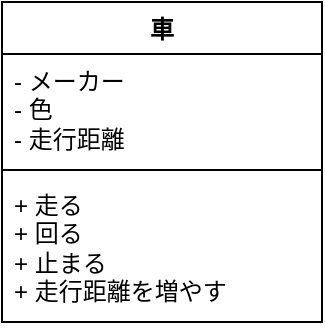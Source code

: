 <mxfile version="28.2.0">
  <diagram name="ページ1" id="kKuBHGFMGAIgxYUvx8ma">
    <mxGraphModel dx="786" dy="498" grid="1" gridSize="10" guides="1" tooltips="1" connect="1" arrows="1" fold="1" page="1" pageScale="1" pageWidth="583" pageHeight="827" math="0" shadow="0">
      <root>
        <mxCell id="0" />
        <mxCell id="1" parent="0" />
        <mxCell id="G8cMlo8O27Vjz-Fyb8yO-1" value="車" style="swimlane;fontStyle=1;align=center;verticalAlign=top;childLayout=stackLayout;horizontal=1;startSize=26;horizontalStack=0;resizeParent=1;resizeParentMax=0;resizeLast=0;collapsible=1;marginBottom=0;whiteSpace=wrap;html=1;" vertex="1" parent="1">
          <mxGeometry x="200" y="110" width="160" height="160" as="geometry" />
        </mxCell>
        <mxCell id="G8cMlo8O27Vjz-Fyb8yO-2" value="- メーカー&lt;div&gt;- 色&lt;/div&gt;&lt;div&gt;- 走行距離&lt;/div&gt;" style="text;strokeColor=none;fillColor=none;align=left;verticalAlign=top;spacingLeft=4;spacingRight=4;overflow=hidden;rotatable=0;points=[[0,0.5],[1,0.5]];portConstraint=eastwest;whiteSpace=wrap;html=1;" vertex="1" parent="G8cMlo8O27Vjz-Fyb8yO-1">
          <mxGeometry y="26" width="160" height="54" as="geometry" />
        </mxCell>
        <mxCell id="G8cMlo8O27Vjz-Fyb8yO-3" value="" style="line;strokeWidth=1;fillColor=none;align=left;verticalAlign=middle;spacingTop=-1;spacingLeft=3;spacingRight=3;rotatable=0;labelPosition=right;points=[];portConstraint=eastwest;strokeColor=inherit;" vertex="1" parent="G8cMlo8O27Vjz-Fyb8yO-1">
          <mxGeometry y="80" width="160" height="8" as="geometry" />
        </mxCell>
        <mxCell id="G8cMlo8O27Vjz-Fyb8yO-4" value="+ 走る&lt;div&gt;+ 回る&lt;/div&gt;&lt;div&gt;+ 止まる&lt;/div&gt;&lt;div&gt;+ 走行距離を増やす&lt;/div&gt;" style="text;strokeColor=none;fillColor=none;align=left;verticalAlign=top;spacingLeft=4;spacingRight=4;overflow=hidden;rotatable=0;points=[[0,0.5],[1,0.5]];portConstraint=eastwest;whiteSpace=wrap;html=1;" vertex="1" parent="G8cMlo8O27Vjz-Fyb8yO-1">
          <mxGeometry y="88" width="160" height="72" as="geometry" />
        </mxCell>
      </root>
    </mxGraphModel>
  </diagram>
</mxfile>
